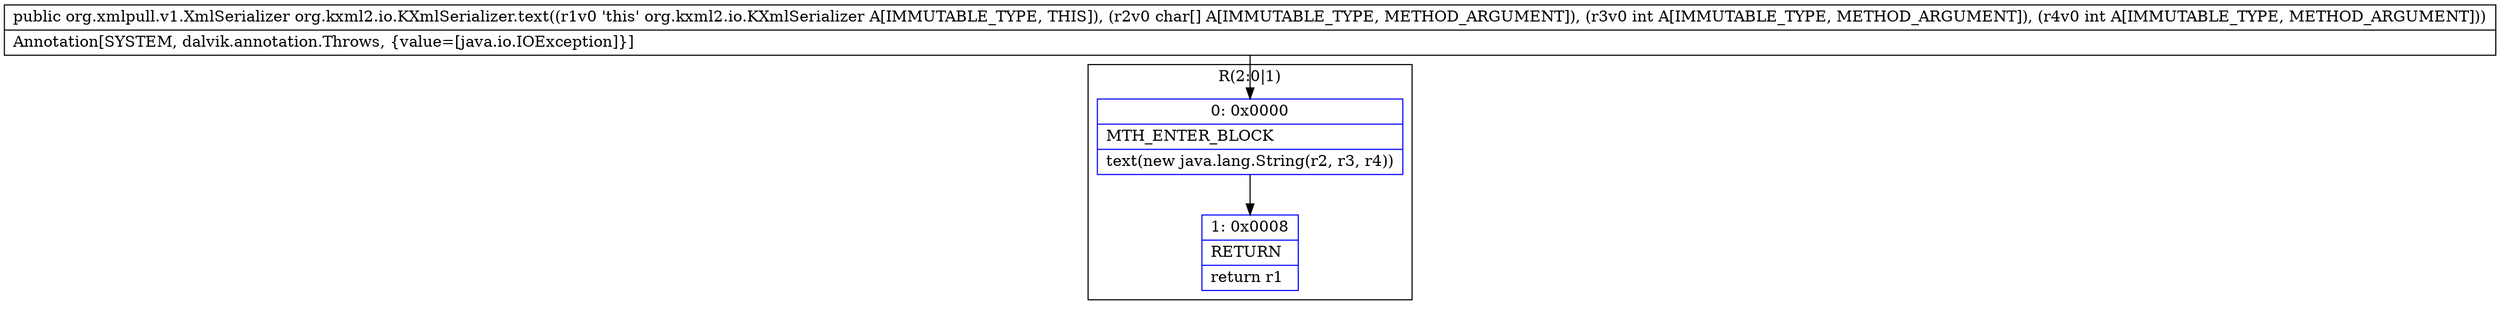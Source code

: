digraph "CFG fororg.kxml2.io.KXmlSerializer.text([CII)Lorg\/xmlpull\/v1\/XmlSerializer;" {
subgraph cluster_Region_269325702 {
label = "R(2:0|1)";
node [shape=record,color=blue];
Node_0 [shape=record,label="{0\:\ 0x0000|MTH_ENTER_BLOCK\l|text(new java.lang.String(r2, r3, r4))\l}"];
Node_1 [shape=record,label="{1\:\ 0x0008|RETURN\l|return r1\l}"];
}
MethodNode[shape=record,label="{public org.xmlpull.v1.XmlSerializer org.kxml2.io.KXmlSerializer.text((r1v0 'this' org.kxml2.io.KXmlSerializer A[IMMUTABLE_TYPE, THIS]), (r2v0 char[] A[IMMUTABLE_TYPE, METHOD_ARGUMENT]), (r3v0 int A[IMMUTABLE_TYPE, METHOD_ARGUMENT]), (r4v0 int A[IMMUTABLE_TYPE, METHOD_ARGUMENT]))  | Annotation[SYSTEM, dalvik.annotation.Throws, \{value=[java.io.IOException]\}]\l}"];
MethodNode -> Node_0;
Node_0 -> Node_1;
}

